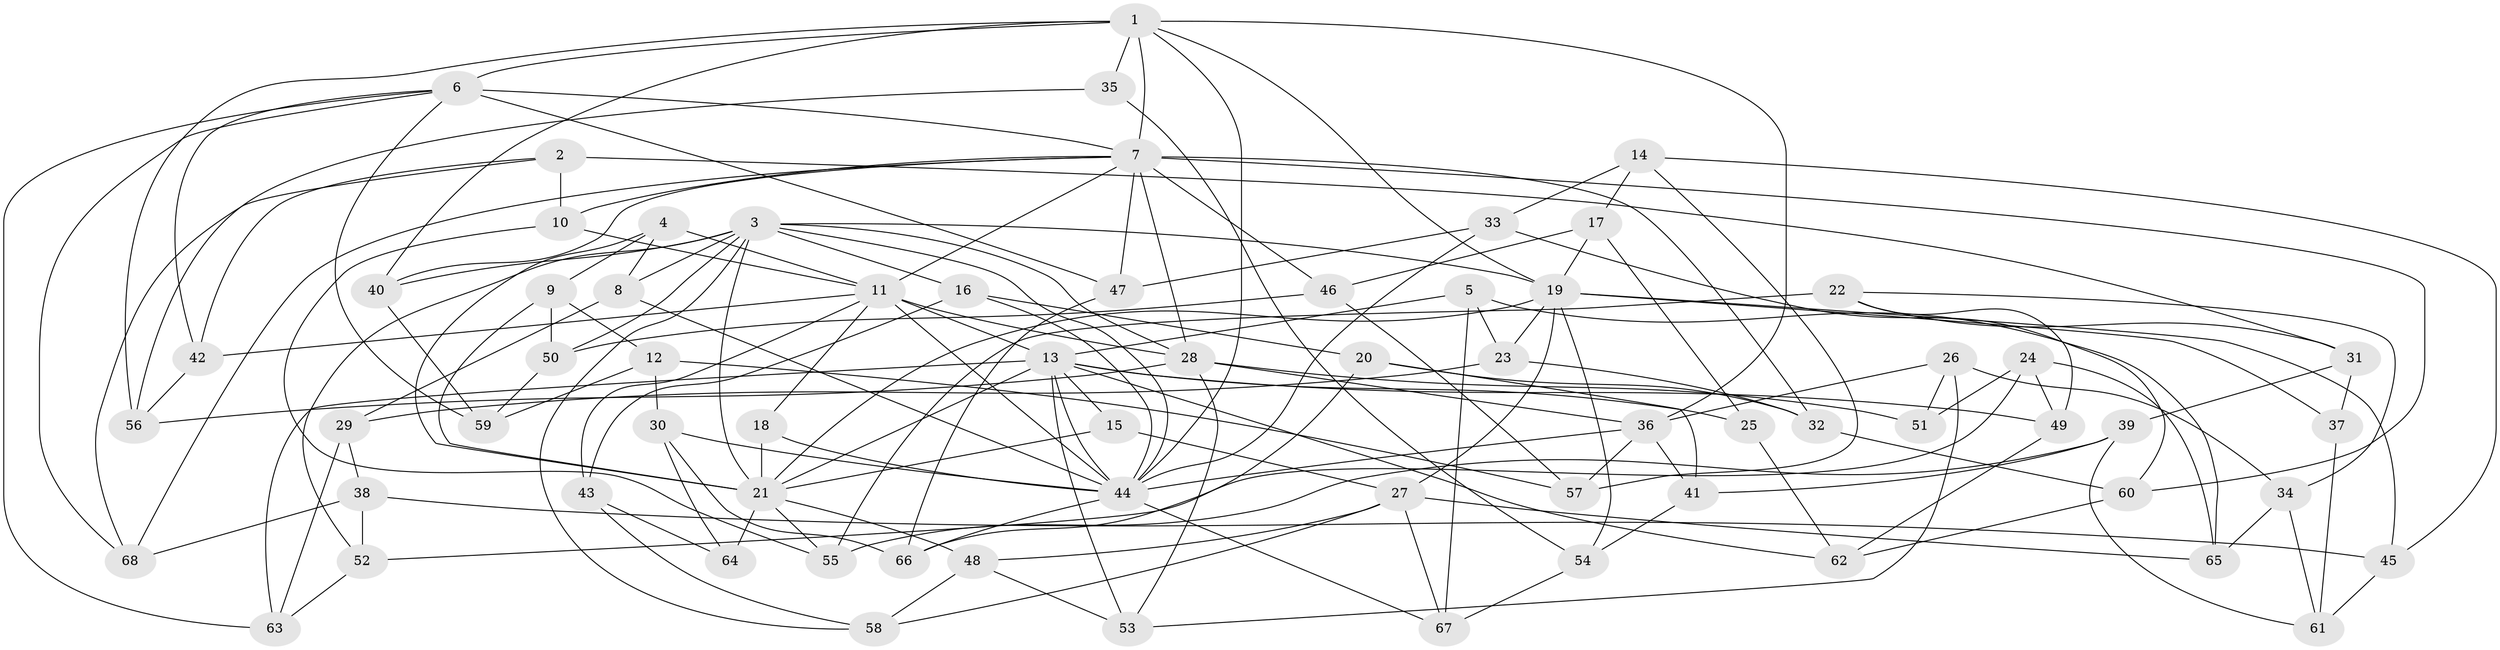 // original degree distribution, {4: 1.0}
// Generated by graph-tools (version 1.1) at 2025/53/03/04/25 22:53:37]
// undirected, 68 vertices, 161 edges
graph export_dot {
  node [color=gray90,style=filled];
  1;
  2;
  3;
  4;
  5;
  6;
  7;
  8;
  9;
  10;
  11;
  12;
  13;
  14;
  15;
  16;
  17;
  18;
  19;
  20;
  21;
  22;
  23;
  24;
  25;
  26;
  27;
  28;
  29;
  30;
  31;
  32;
  33;
  34;
  35;
  36;
  37;
  38;
  39;
  40;
  41;
  42;
  43;
  44;
  45;
  46;
  47;
  48;
  49;
  50;
  51;
  52;
  53;
  54;
  55;
  56;
  57;
  58;
  59;
  60;
  61;
  62;
  63;
  64;
  65;
  66;
  67;
  68;
  1 -- 6 [weight=2.0];
  1 -- 7 [weight=1.0];
  1 -- 19 [weight=1.0];
  1 -- 35 [weight=2.0];
  1 -- 36 [weight=3.0];
  1 -- 40 [weight=1.0];
  1 -- 44 [weight=1.0];
  1 -- 56 [weight=1.0];
  2 -- 10 [weight=1.0];
  2 -- 31 [weight=1.0];
  2 -- 42 [weight=1.0];
  2 -- 68 [weight=1.0];
  3 -- 8 [weight=1.0];
  3 -- 16 [weight=1.0];
  3 -- 19 [weight=1.0];
  3 -- 21 [weight=1.0];
  3 -- 28 [weight=1.0];
  3 -- 40 [weight=1.0];
  3 -- 44 [weight=1.0];
  3 -- 50 [weight=1.0];
  3 -- 52 [weight=1.0];
  3 -- 58 [weight=1.0];
  4 -- 8 [weight=1.0];
  4 -- 9 [weight=1.0];
  4 -- 11 [weight=1.0];
  4 -- 21 [weight=1.0];
  5 -- 13 [weight=1.0];
  5 -- 23 [weight=1.0];
  5 -- 65 [weight=1.0];
  5 -- 67 [weight=1.0];
  6 -- 7 [weight=1.0];
  6 -- 42 [weight=1.0];
  6 -- 47 [weight=3.0];
  6 -- 59 [weight=1.0];
  6 -- 63 [weight=1.0];
  6 -- 68 [weight=1.0];
  7 -- 10 [weight=1.0];
  7 -- 11 [weight=1.0];
  7 -- 28 [weight=2.0];
  7 -- 32 [weight=1.0];
  7 -- 40 [weight=1.0];
  7 -- 46 [weight=1.0];
  7 -- 47 [weight=1.0];
  7 -- 60 [weight=1.0];
  7 -- 68 [weight=1.0];
  8 -- 29 [weight=1.0];
  8 -- 44 [weight=1.0];
  9 -- 12 [weight=1.0];
  9 -- 21 [weight=1.0];
  9 -- 50 [weight=1.0];
  10 -- 11 [weight=1.0];
  10 -- 55 [weight=1.0];
  11 -- 13 [weight=1.0];
  11 -- 18 [weight=1.0];
  11 -- 28 [weight=2.0];
  11 -- 42 [weight=1.0];
  11 -- 43 [weight=1.0];
  11 -- 44 [weight=1.0];
  12 -- 30 [weight=1.0];
  12 -- 57 [weight=1.0];
  12 -- 59 [weight=1.0];
  13 -- 15 [weight=2.0];
  13 -- 21 [weight=1.0];
  13 -- 25 [weight=2.0];
  13 -- 44 [weight=1.0];
  13 -- 49 [weight=1.0];
  13 -- 53 [weight=1.0];
  13 -- 62 [weight=1.0];
  13 -- 63 [weight=1.0];
  14 -- 17 [weight=1.0];
  14 -- 33 [weight=1.0];
  14 -- 45 [weight=1.0];
  14 -- 57 [weight=1.0];
  15 -- 21 [weight=1.0];
  15 -- 27 [weight=1.0];
  16 -- 20 [weight=1.0];
  16 -- 43 [weight=1.0];
  16 -- 44 [weight=1.0];
  17 -- 19 [weight=1.0];
  17 -- 25 [weight=1.0];
  17 -- 46 [weight=1.0];
  18 -- 21 [weight=2.0];
  18 -- 44 [weight=1.0];
  19 -- 21 [weight=1.0];
  19 -- 23 [weight=1.0];
  19 -- 27 [weight=3.0];
  19 -- 37 [weight=2.0];
  19 -- 45 [weight=1.0];
  19 -- 54 [weight=1.0];
  20 -- 32 [weight=1.0];
  20 -- 41 [weight=1.0];
  20 -- 66 [weight=1.0];
  21 -- 48 [weight=1.0];
  21 -- 55 [weight=1.0];
  21 -- 64 [weight=2.0];
  22 -- 31 [weight=1.0];
  22 -- 34 [weight=1.0];
  22 -- 49 [weight=1.0];
  22 -- 55 [weight=1.0];
  23 -- 29 [weight=1.0];
  23 -- 32 [weight=1.0];
  24 -- 49 [weight=1.0];
  24 -- 51 [weight=1.0];
  24 -- 52 [weight=1.0];
  24 -- 65 [weight=1.0];
  25 -- 62 [weight=1.0];
  26 -- 34 [weight=1.0];
  26 -- 36 [weight=1.0];
  26 -- 51 [weight=1.0];
  26 -- 53 [weight=1.0];
  27 -- 48 [weight=1.0];
  27 -- 58 [weight=1.0];
  27 -- 65 [weight=1.0];
  27 -- 67 [weight=1.0];
  28 -- 36 [weight=1.0];
  28 -- 51 [weight=2.0];
  28 -- 53 [weight=1.0];
  28 -- 56 [weight=1.0];
  29 -- 38 [weight=1.0];
  29 -- 63 [weight=1.0];
  30 -- 44 [weight=1.0];
  30 -- 64 [weight=1.0];
  30 -- 66 [weight=1.0];
  31 -- 37 [weight=1.0];
  31 -- 39 [weight=1.0];
  32 -- 60 [weight=1.0];
  33 -- 44 [weight=1.0];
  33 -- 47 [weight=1.0];
  33 -- 60 [weight=1.0];
  34 -- 61 [weight=1.0];
  34 -- 65 [weight=1.0];
  35 -- 54 [weight=1.0];
  35 -- 56 [weight=1.0];
  36 -- 41 [weight=1.0];
  36 -- 44 [weight=1.0];
  36 -- 57 [weight=1.0];
  37 -- 61 [weight=1.0];
  38 -- 45 [weight=1.0];
  38 -- 52 [weight=1.0];
  38 -- 68 [weight=1.0];
  39 -- 41 [weight=1.0];
  39 -- 55 [weight=1.0];
  39 -- 61 [weight=1.0];
  40 -- 59 [weight=1.0];
  41 -- 54 [weight=1.0];
  42 -- 56 [weight=1.0];
  43 -- 58 [weight=1.0];
  43 -- 64 [weight=1.0];
  44 -- 66 [weight=1.0];
  44 -- 67 [weight=1.0];
  45 -- 61 [weight=1.0];
  46 -- 50 [weight=1.0];
  46 -- 57 [weight=1.0];
  47 -- 66 [weight=1.0];
  48 -- 53 [weight=1.0];
  48 -- 58 [weight=1.0];
  49 -- 62 [weight=1.0];
  50 -- 59 [weight=1.0];
  52 -- 63 [weight=1.0];
  54 -- 67 [weight=1.0];
  60 -- 62 [weight=1.0];
}
